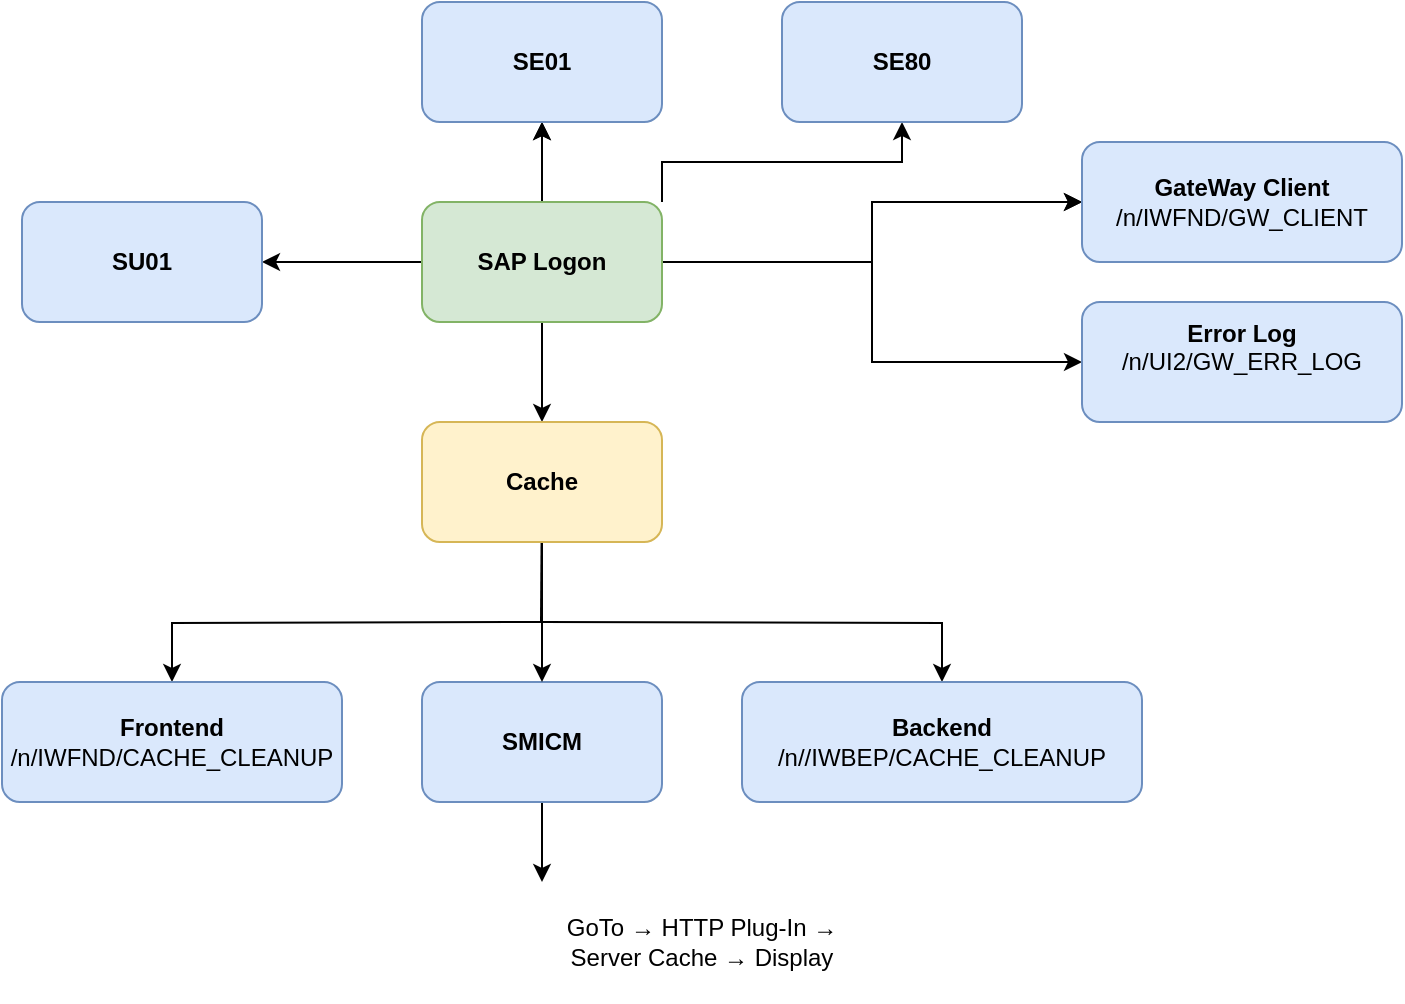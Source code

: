 <mxfile version="20.8.10" type="github">
  <diagram name="Page-1" id="yLwm_b1PJ0iNczxj8EU7">
    <mxGraphModel dx="707" dy="456" grid="1" gridSize="10" guides="1" tooltips="1" connect="1" arrows="1" fold="1" page="1" pageScale="1" pageWidth="850" pageHeight="1100" math="0" shadow="0">
      <root>
        <mxCell id="0" />
        <mxCell id="1" parent="0" />
        <mxCell id="8xytNUwuygh6yUAP5E2m-7" value="" style="edgeStyle=orthogonalEdgeStyle;rounded=0;orthogonalLoop=1;jettySize=auto;html=1;" edge="1" parent="1" target="8xytNUwuygh6yUAP5E2m-6">
          <mxGeometry relative="1" as="geometry">
            <mxPoint x="340" y="490" as="sourcePoint" />
          </mxGeometry>
        </mxCell>
        <mxCell id="8xytNUwuygh6yUAP5E2m-12" value="" style="edgeStyle=orthogonalEdgeStyle;rounded=0;orthogonalLoop=1;jettySize=auto;html=1;" edge="1" parent="1" target="8xytNUwuygh6yUAP5E2m-11">
          <mxGeometry relative="1" as="geometry">
            <mxPoint x="340" y="490" as="sourcePoint" />
          </mxGeometry>
        </mxCell>
        <mxCell id="8xytNUwuygh6yUAP5E2m-17" value="" style="edgeStyle=orthogonalEdgeStyle;rounded=0;orthogonalLoop=1;jettySize=auto;html=1;" edge="1" parent="1" source="8xytNUwuygh6yUAP5E2m-1" target="8xytNUwuygh6yUAP5E2m-16">
          <mxGeometry relative="1" as="geometry" />
        </mxCell>
        <mxCell id="8xytNUwuygh6yUAP5E2m-25" value="" style="edgeStyle=orthogonalEdgeStyle;rounded=0;orthogonalLoop=1;jettySize=auto;html=1;" edge="1" parent="1" source="8xytNUwuygh6yUAP5E2m-1" target="8xytNUwuygh6yUAP5E2m-24">
          <mxGeometry relative="1" as="geometry" />
        </mxCell>
        <mxCell id="8xytNUwuygh6yUAP5E2m-27" value="" style="edgeStyle=orthogonalEdgeStyle;rounded=0;orthogonalLoop=1;jettySize=auto;html=1;" edge="1" parent="1" source="8xytNUwuygh6yUAP5E2m-1" target="8xytNUwuygh6yUAP5E2m-26">
          <mxGeometry relative="1" as="geometry" />
        </mxCell>
        <mxCell id="8xytNUwuygh6yUAP5E2m-28" value="" style="edgeStyle=orthogonalEdgeStyle;rounded=0;orthogonalLoop=1;jettySize=auto;html=1;" edge="1" parent="1" source="8xytNUwuygh6yUAP5E2m-1" target="8xytNUwuygh6yUAP5E2m-26">
          <mxGeometry relative="1" as="geometry" />
        </mxCell>
        <mxCell id="8xytNUwuygh6yUAP5E2m-30" value="" style="edgeStyle=orthogonalEdgeStyle;rounded=0;orthogonalLoop=1;jettySize=auto;html=1;exitX=1;exitY=0;exitDx=0;exitDy=0;" edge="1" parent="1" source="8xytNUwuygh6yUAP5E2m-1" target="8xytNUwuygh6yUAP5E2m-29">
          <mxGeometry relative="1" as="geometry" />
        </mxCell>
        <mxCell id="8xytNUwuygh6yUAP5E2m-34" value="" style="edgeStyle=orthogonalEdgeStyle;rounded=0;orthogonalLoop=1;jettySize=auto;html=1;" edge="1" parent="1" source="8xytNUwuygh6yUAP5E2m-1" target="8xytNUwuygh6yUAP5E2m-33">
          <mxGeometry relative="1" as="geometry" />
        </mxCell>
        <mxCell id="8xytNUwuygh6yUAP5E2m-35" value="" style="edgeStyle=orthogonalEdgeStyle;rounded=0;orthogonalLoop=1;jettySize=auto;html=1;" edge="1" parent="1" source="8xytNUwuygh6yUAP5E2m-1" target="8xytNUwuygh6yUAP5E2m-33">
          <mxGeometry relative="1" as="geometry" />
        </mxCell>
        <mxCell id="8xytNUwuygh6yUAP5E2m-37" value="" style="edgeStyle=orthogonalEdgeStyle;rounded=0;orthogonalLoop=1;jettySize=auto;html=1;" edge="1" parent="1" source="8xytNUwuygh6yUAP5E2m-1" target="8xytNUwuygh6yUAP5E2m-36">
          <mxGeometry relative="1" as="geometry" />
        </mxCell>
        <mxCell id="8xytNUwuygh6yUAP5E2m-1" value="SAP Logon" style="rounded=1;whiteSpace=wrap;html=1;fillColor=#d5e8d4;strokeColor=#82b366;fontStyle=1" vertex="1" parent="1">
          <mxGeometry x="280" y="280" width="120" height="60" as="geometry" />
        </mxCell>
        <mxCell id="8xytNUwuygh6yUAP5E2m-32" style="edgeStyle=orthogonalEdgeStyle;rounded=0;orthogonalLoop=1;jettySize=auto;html=1;" edge="1" parent="1" source="8xytNUwuygh6yUAP5E2m-2">
          <mxGeometry relative="1" as="geometry">
            <mxPoint x="340" y="620" as="targetPoint" />
          </mxGeometry>
        </mxCell>
        <mxCell id="8xytNUwuygh6yUAP5E2m-2" value="SMICM" style="rounded=1;whiteSpace=wrap;html=1;fillColor=#dae8fc;strokeColor=#6c8ebf;fontStyle=1" vertex="1" parent="1">
          <mxGeometry x="280" y="520" width="120" height="60" as="geometry" />
        </mxCell>
        <mxCell id="8xytNUwuygh6yUAP5E2m-4" value="GoTo → HTTP Plug-In → Server Cache → Display" style="rounded=1;whiteSpace=wrap;html=1;fillStyle=auto;glass=0;fillColor=none;strokeColor=none;" vertex="1" parent="1">
          <mxGeometry x="345" y="620" width="150" height="60" as="geometry" />
        </mxCell>
        <mxCell id="8xytNUwuygh6yUAP5E2m-6" value="&lt;b&gt;Frontend&lt;/b&gt;&lt;br&gt;/n/IWFND/CACHE_CLEANUP" style="rounded=1;whiteSpace=wrap;html=1;fillColor=#dae8fc;strokeColor=#6c8ebf;" vertex="1" parent="1">
          <mxGeometry x="70" y="520" width="170" height="60" as="geometry" />
        </mxCell>
        <mxCell id="8xytNUwuygh6yUAP5E2m-11" value="&lt;b&gt;Backend&lt;/b&gt;&lt;br&gt;/n//IWBEP/CACHE_CLEANUP" style="rounded=1;whiteSpace=wrap;html=1;fillColor=#dae8fc;strokeColor=#6c8ebf;" vertex="1" parent="1">
          <mxGeometry x="440" y="520" width="200" height="60" as="geometry" />
        </mxCell>
        <mxCell id="8xytNUwuygh6yUAP5E2m-22" value="" style="endArrow=none;html=1;rounded=0;startArrow=none;" edge="1" parent="1" source="8xytNUwuygh6yUAP5E2m-16">
          <mxGeometry width="50" height="50" relative="1" as="geometry">
            <mxPoint x="339.5" y="490" as="sourcePoint" />
            <mxPoint x="339.5" y="430" as="targetPoint" />
          </mxGeometry>
        </mxCell>
        <mxCell id="8xytNUwuygh6yUAP5E2m-23" value="" style="endArrow=none;html=1;rounded=0;" edge="1" parent="1" target="8xytNUwuygh6yUAP5E2m-16">
          <mxGeometry width="50" height="50" relative="1" as="geometry">
            <mxPoint x="339.5" y="490" as="sourcePoint" />
            <mxPoint x="339.5" y="430" as="targetPoint" />
          </mxGeometry>
        </mxCell>
        <mxCell id="8xytNUwuygh6yUAP5E2m-31" style="edgeStyle=orthogonalEdgeStyle;rounded=0;orthogonalLoop=1;jettySize=auto;html=1;entryX=0.5;entryY=0;entryDx=0;entryDy=0;" edge="1" parent="1" source="8xytNUwuygh6yUAP5E2m-16" target="8xytNUwuygh6yUAP5E2m-2">
          <mxGeometry relative="1" as="geometry" />
        </mxCell>
        <mxCell id="8xytNUwuygh6yUAP5E2m-16" value="Cache" style="rounded=1;whiteSpace=wrap;html=1;fillColor=#fff2cc;strokeColor=#d6b656;fontStyle=1" vertex="1" parent="1">
          <mxGeometry x="280" y="390" width="120" height="60" as="geometry" />
        </mxCell>
        <mxCell id="8xytNUwuygh6yUAP5E2m-24" value="SU01" style="rounded=1;whiteSpace=wrap;html=1;fillColor=#dae8fc;strokeColor=#6c8ebf;fontStyle=1" vertex="1" parent="1">
          <mxGeometry x="80" y="280" width="120" height="60" as="geometry" />
        </mxCell>
        <mxCell id="8xytNUwuygh6yUAP5E2m-26" value="SE01" style="rounded=1;whiteSpace=wrap;html=1;fillColor=#dae8fc;strokeColor=#6c8ebf;fontStyle=1" vertex="1" parent="1">
          <mxGeometry x="280" y="180" width="120" height="60" as="geometry" />
        </mxCell>
        <mxCell id="8xytNUwuygh6yUAP5E2m-29" value="SE80" style="rounded=1;whiteSpace=wrap;html=1;fillColor=#dae8fc;strokeColor=#6c8ebf;fontStyle=1" vertex="1" parent="1">
          <mxGeometry x="460" y="180" width="120" height="60" as="geometry" />
        </mxCell>
        <mxCell id="8xytNUwuygh6yUAP5E2m-33" value="&lt;b&gt;GateWay Client&lt;br&gt;&lt;/b&gt;/n/IWFND/GW_CLIENT" style="rounded=1;whiteSpace=wrap;html=1;fillColor=#dae8fc;strokeColor=#6c8ebf;" vertex="1" parent="1">
          <mxGeometry x="610" y="250" width="160" height="60" as="geometry" />
        </mxCell>
        <mxCell id="8xytNUwuygh6yUAP5E2m-36" value="&lt;b&gt;Error Log&lt;br&gt;&lt;/b&gt;/n/&lt;span style=&quot;background-color: initial;&quot;&gt;UI2/GW_ERR_LOG&lt;/span&gt;&lt;br&gt;&lt;div&gt;&lt;br&gt;&lt;/div&gt;" style="rounded=1;whiteSpace=wrap;html=1;fillColor=#dae8fc;strokeColor=#6c8ebf;" vertex="1" parent="1">
          <mxGeometry x="610" y="330" width="160" height="60" as="geometry" />
        </mxCell>
      </root>
    </mxGraphModel>
  </diagram>
</mxfile>
